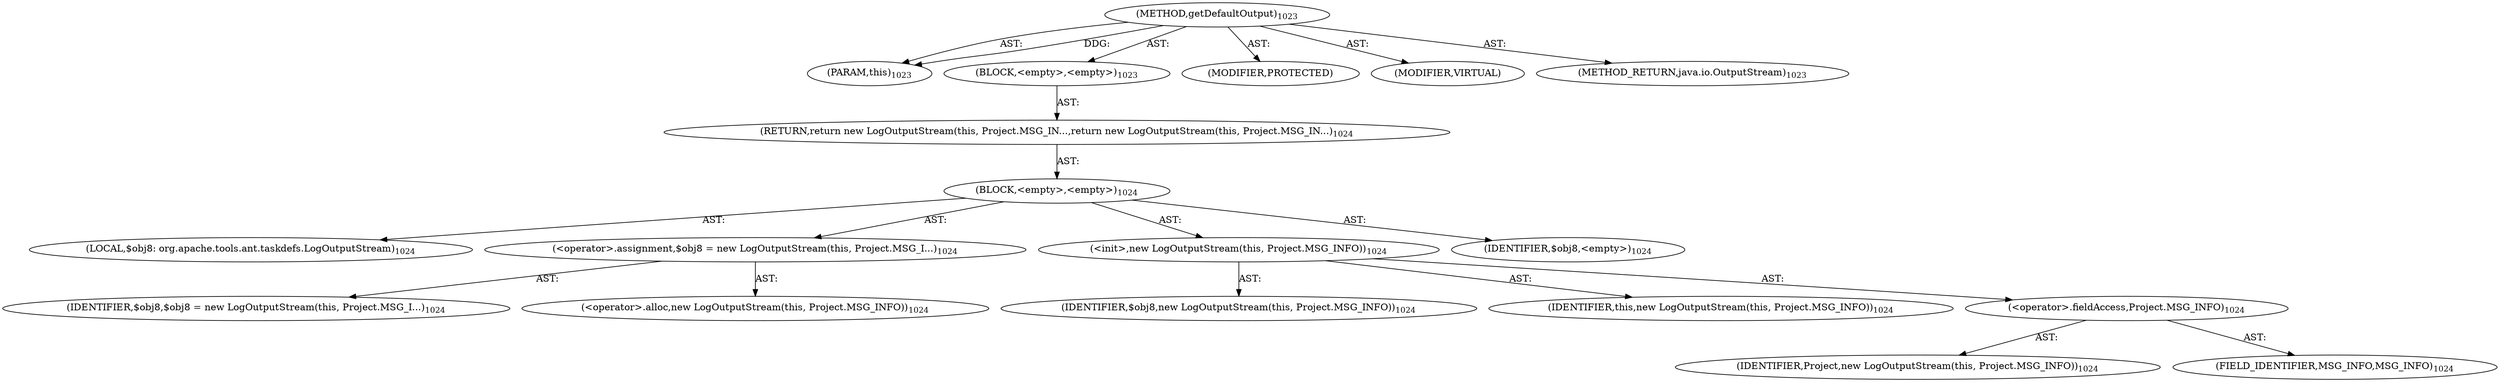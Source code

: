 digraph "getDefaultOutput" {  
"111669149739" [label = <(METHOD,getDefaultOutput)<SUB>1023</SUB>> ]
"115964117011" [label = <(PARAM,this)<SUB>1023</SUB>> ]
"25769803895" [label = <(BLOCK,&lt;empty&gt;,&lt;empty&gt;)<SUB>1023</SUB>> ]
"146028888077" [label = <(RETURN,return new LogOutputStream(this, Project.MSG_IN...,return new LogOutputStream(this, Project.MSG_IN...)<SUB>1024</SUB>> ]
"25769803896" [label = <(BLOCK,&lt;empty&gt;,&lt;empty&gt;)<SUB>1024</SUB>> ]
"94489280570" [label = <(LOCAL,$obj8: org.apache.tools.ant.taskdefs.LogOutputStream)<SUB>1024</SUB>> ]
"30064771657" [label = <(&lt;operator&gt;.assignment,$obj8 = new LogOutputStream(this, Project.MSG_I...)<SUB>1024</SUB>> ]
"68719477236" [label = <(IDENTIFIER,$obj8,$obj8 = new LogOutputStream(this, Project.MSG_I...)<SUB>1024</SUB>> ]
"30064771658" [label = <(&lt;operator&gt;.alloc,new LogOutputStream(this, Project.MSG_INFO))<SUB>1024</SUB>> ]
"30064771659" [label = <(&lt;init&gt;,new LogOutputStream(this, Project.MSG_INFO))<SUB>1024</SUB>> ]
"68719477237" [label = <(IDENTIFIER,$obj8,new LogOutputStream(this, Project.MSG_INFO))<SUB>1024</SUB>> ]
"68719476796" [label = <(IDENTIFIER,this,new LogOutputStream(this, Project.MSG_INFO))<SUB>1024</SUB>> ]
"30064771660" [label = <(&lt;operator&gt;.fieldAccess,Project.MSG_INFO)<SUB>1024</SUB>> ]
"68719477238" [label = <(IDENTIFIER,Project,new LogOutputStream(this, Project.MSG_INFO))<SUB>1024</SUB>> ]
"55834574971" [label = <(FIELD_IDENTIFIER,MSG_INFO,MSG_INFO)<SUB>1024</SUB>> ]
"68719477239" [label = <(IDENTIFIER,$obj8,&lt;empty&gt;)<SUB>1024</SUB>> ]
"133143986283" [label = <(MODIFIER,PROTECTED)> ]
"133143986284" [label = <(MODIFIER,VIRTUAL)> ]
"128849018923" [label = <(METHOD_RETURN,java.io.OutputStream)<SUB>1023</SUB>> ]
  "111669149739" -> "115964117011"  [ label = "AST: "] 
  "111669149739" -> "25769803895"  [ label = "AST: "] 
  "111669149739" -> "133143986283"  [ label = "AST: "] 
  "111669149739" -> "133143986284"  [ label = "AST: "] 
  "111669149739" -> "128849018923"  [ label = "AST: "] 
  "25769803895" -> "146028888077"  [ label = "AST: "] 
  "146028888077" -> "25769803896"  [ label = "AST: "] 
  "25769803896" -> "94489280570"  [ label = "AST: "] 
  "25769803896" -> "30064771657"  [ label = "AST: "] 
  "25769803896" -> "30064771659"  [ label = "AST: "] 
  "25769803896" -> "68719477239"  [ label = "AST: "] 
  "30064771657" -> "68719477236"  [ label = "AST: "] 
  "30064771657" -> "30064771658"  [ label = "AST: "] 
  "30064771659" -> "68719477237"  [ label = "AST: "] 
  "30064771659" -> "68719476796"  [ label = "AST: "] 
  "30064771659" -> "30064771660"  [ label = "AST: "] 
  "30064771660" -> "68719477238"  [ label = "AST: "] 
  "30064771660" -> "55834574971"  [ label = "AST: "] 
  "111669149739" -> "115964117011"  [ label = "DDG: "] 
}
